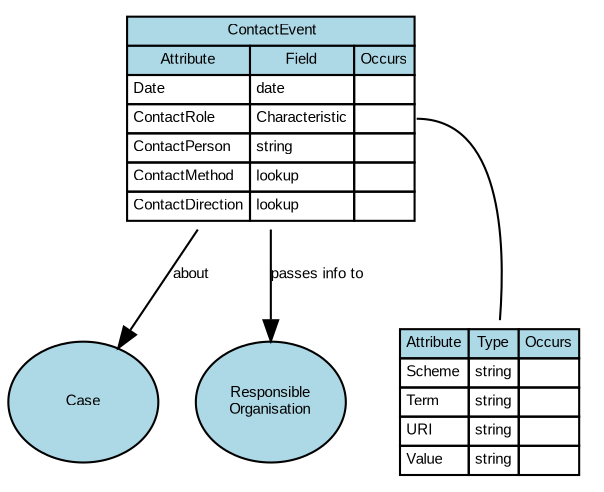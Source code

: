 digraph {
	graph [overlap=false splines=true]
	node [black=black color=black fillcolor=lightblue fontname=Arial fontsize=7]
	edge [fontname=Arial fontsize=7 labelfontname=Arial labelfontsize=7 len=3.0]
	table_port25 [label=<<table border='0' cellborder='1' cellspacing='0'><tr><td bgcolor='lightblue'>Attribute</td><td bgcolor='lightblue'>Type</td><td bgcolor='lightblue'>Occurs</td></tr><tr><td align='left' balign='left' valign='top'>Scheme</td><td align='left' balign='left' valign='top'>string</td><td align='left' balign='left' valign='top'></td></tr><tr><td align='left' balign='left' valign='top'>Term</td><td align='left' balign='left' valign='top'>string</td><td align='left' balign='left' valign='top'></td></tr><tr><td align='left' balign='left' valign='top'>URI</td><td align='left' balign='left' valign='top'>string</td><td align='left' balign='left' valign='top'></td></tr><tr><td align='left' balign='left' valign='top'>Value</td><td align='left' balign='left' valign='top'>string</td><td align='left' balign='left' valign='top'></td></tr></table>> shape=plaintext]
	ContactEvent:25 -> table_port25 [dir=none]
	ContactEvent [label=<<table border='0' cellborder='1' cellspacing='0'><tr><td colspan='3' bgcolor='lightblue'> ContactEvent</td></tr><tr><td bgcolor='lightblue'>Attribute</td><td bgcolor='lightblue'>Field</td><td bgcolor='lightblue'>Occurs</td></tr><tr><td align='left' balign='left' valign='top'>Date</td><td align='left' balign='left' valign='top'>date</td><td align='left' balign='left' valign='top'></td></tr><tr><td align='left' balign='left' valign='top'>ContactRole</td><td align='left' balign='left' valign='top'>Characteristic</td><td align='left' balign='left' valign='top' port='25'></td></tr><tr><td align='left' balign='left' valign='top'>ContactPerson</td><td align='left' balign='left' valign='top'>string</td><td align='left' balign='left' valign='top'></td></tr><tr><td align='left' balign='left' valign='top'>ContactMethod</td><td align='left' balign='left' valign='top'>lookup</td><td align='left' balign='left' valign='top'></td></tr><tr><td align='left' balign='left' valign='top'>ContactDirection</td><td align='left' balign='left' valign='top'>lookup</td><td align='left' balign='left' valign='top'></td></tr></table>> URL="#ContactEvent" shape=plaintext]
	Concept_Case [label=Case URL="#ContactEvent" fixedsize=true height=0.8 style=filled width=1.0]
	ContactEvent -> Concept_Case [label=about]
	"Concept_Responsible\nOrganisation" [label="Responsible\nOrganisation" URL="#ContactEvent" fixedsize=true height=0.8 style=filled width=1.0]
	ContactEvent -> "Concept_Responsible\nOrganisation" [label="passes info to"]
}
